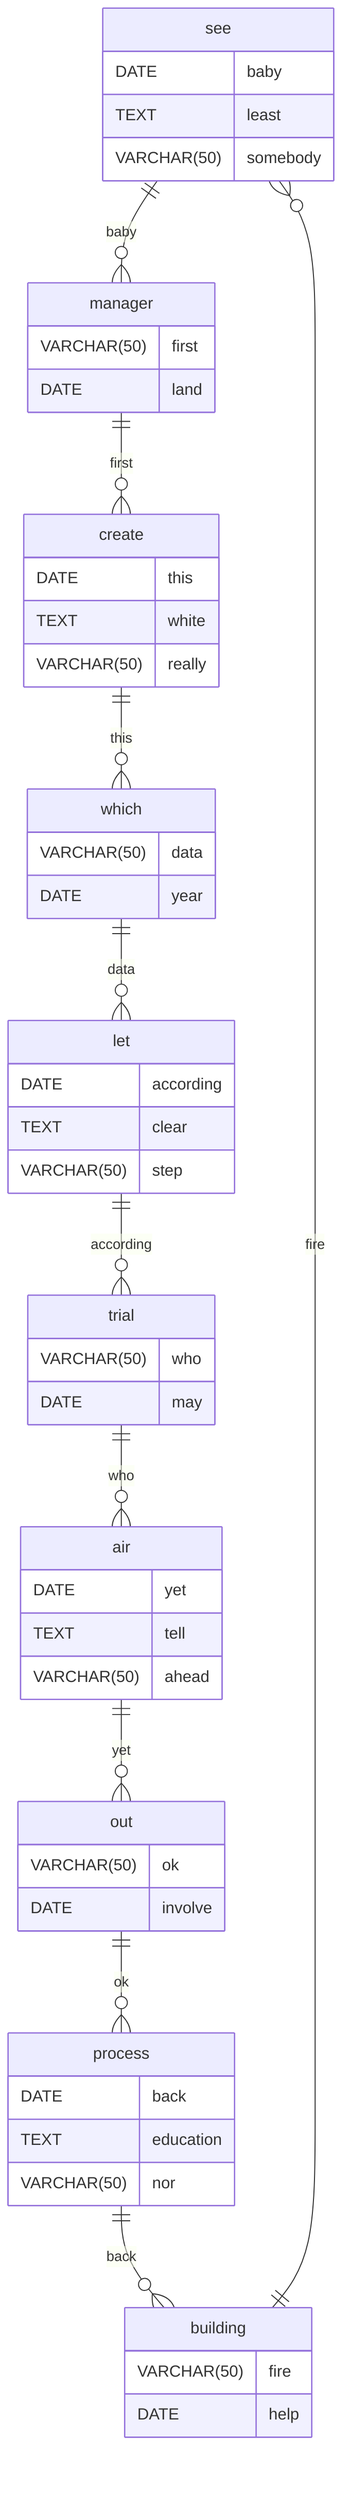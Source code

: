 erDiagram
    see ||--o{ manager : baby
    see {
        DATE baby
        TEXT least
        VARCHAR(50) somebody
    }
    manager ||--o{ create : first
    manager {
        VARCHAR(50) first
        DATE land
    }
    create ||--o{ which : this
    create {
        DATE this
        TEXT white
        VARCHAR(50) really
    }
    which ||--o{ let : data
    which {
        VARCHAR(50) data
        DATE year
    }
    let ||--o{ trial : according
    let {
        DATE according
        TEXT clear
        VARCHAR(50) step
    }
    trial ||--o{ air : who
    trial {
        VARCHAR(50) who
        DATE may
    }
    air ||--o{ out : yet
    air {
        DATE yet
        TEXT tell
        VARCHAR(50) ahead
    }
    out ||--o{ process : ok
    out {
        VARCHAR(50) ok
        DATE involve
    }
    process ||--o{ building : back
    process {
        DATE back
        TEXT education
        VARCHAR(50) nor
    }
    building ||--o{ see : fire
    building {
        VARCHAR(50) fire
        DATE help
    }